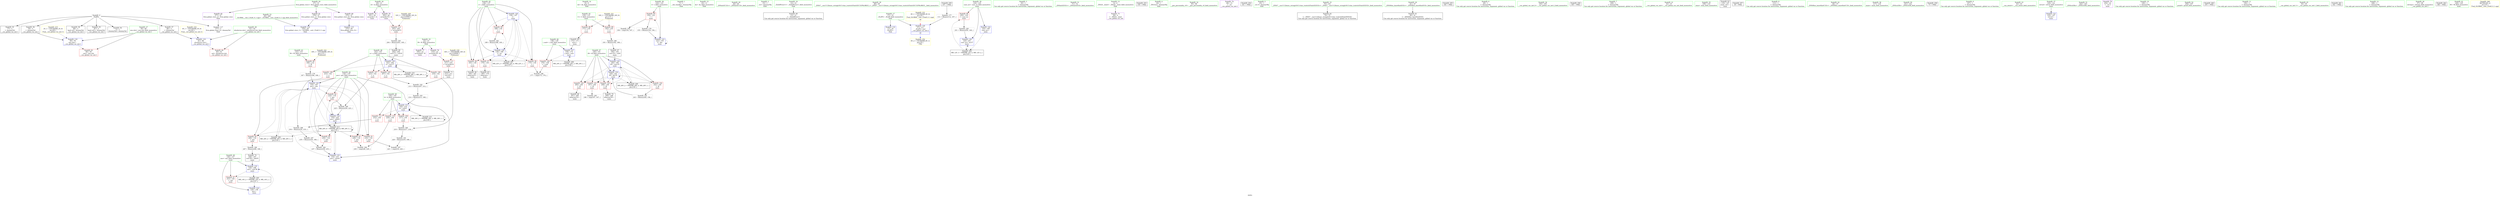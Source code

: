 digraph "SVFG" {
	label="SVFG";

	Node0x565483fb8060 [shape=record,color=grey,label="{NodeID: 0\nNullPtr}"];
	Node0x565483fb8060 -> Node0x565483fd29d0[style=solid];
	Node0x565483fb8060 -> Node0x565483fd2ad0[style=solid];
	Node0x565483fb8060 -> Node0x565483fd2ba0[style=solid];
	Node0x565483fb8060 -> Node0x565483fd2c70[style=solid];
	Node0x565483fb8060 -> Node0x565483fd2d40[style=solid];
	Node0x565483fb8060 -> Node0x565483fd2e10[style=solid];
	Node0x565483fb8060 -> Node0x565483fd6ef0[style=solid];
	Node0x565483fda1d0 [shape=record,color=grey,label="{NodeID: 180\n247 = Binary(246, 168, )\n}"];
	Node0x565483fda1d0 -> Node0x565483fd3930[style=solid];
	Node0x565483fd14e0 [shape=record,color=red,label="{NodeID: 97\n179\<--136\n\<--i\nmain\n}"];
	Node0x565483fd14e0 -> Node0x565483fd3380[style=solid];
	Node0x565483fc5e10 [shape=record,color=green,label="{NodeID: 14\n8\<--9\ndx\<--dx_field_insensitive\nGlob }"];
	Node0x565483fd5100 [shape=record,color=grey,label="{NodeID: 194\n158 = cmp(154, 147, )\n}"];
	Node0x565483fd2040 [shape=record,color=red,label="{NodeID: 111\n232\<--144\n\<--b\nmain\n}"];
	Node0x565483fd2040 -> Node0x565483fdadd0[style=solid];
	Node0x565483fd0250 [shape=record,color=green,label="{NodeID: 28\n61\<--62\nehselector.slot\<--ehselector.slot_field_insensitive\n__cxx_global_var_init.1\n}"];
	Node0x565483fd0250 -> Node0x565483fd4380[style=solid];
	Node0x565483fd0250 -> Node0x565483fd70c0[style=solid];
	Node0x565483fe5760 [shape=record,color=black,label="{NodeID: 208\nMR_24V_2 = PHI(MR_24V_3, MR_24V_1, )\npts\{139 \}\n}"];
	Node0x565483fe5760 -> Node0x565483fd7740[style=dashed];
	Node0x565483fd75a0 [shape=record,color=blue,label="{NodeID: 125\n134\<--167\npos\<--sub\nmain\n}"];
	Node0x565483fd75a0 -> Node0x565483fd4930[style=dashed];
	Node0x565483fd75a0 -> Node0x565483fd4a00[style=dashed];
	Node0x565483fd75a0 -> Node0x565483fd4ad0[style=dashed];
	Node0x565483fd75a0 -> Node0x565483fd4ba0[style=dashed];
	Node0x565483fd75a0 -> Node0x565483fd4c70[style=dashed];
	Node0x565483fd75a0 -> Node0x565483fd7b50[style=dashed];
	Node0x565483fd75a0 -> Node0x565483fd7c20[style=dashed];
	Node0x565483fd75a0 -> Node0x565483fe4d60[style=dashed];
	Node0x565483fd75a0 -> Node0x565483fe7060[style=dashed];
	Node0x565483fd0f30 [shape=record,color=green,label="{NodeID: 42\n130\<--131\nC\<--C_field_insensitive\nmain\n}"];
	Node0x565483fd0f30 -> Node0x565483fd46c0[style=solid];
	Node0x565483fd0f30 -> Node0x565483fd4790[style=solid];
	Node0x565483fe8af0 [shape=record,color=yellow,style=double,label="{NodeID: 222\n18V_1 = ENCHI(MR_18V_0)\npts\{133 \}\nFun[main]}"];
	Node0x565483fe8af0 -> Node0x565483fd4860[style=dashed];
	Node0x565483fd2ba0 [shape=record,color=black,label="{NodeID: 56\n78\<--3\n\<--dummyVal\n__cxx_global_var_init.1\n}"];
	Node0x565483fd2ba0 -> Node0x565483fd6ff0[style=solid];
	Node0x565483fd3790 [shape=record,color=black,label="{NodeID: 70\n209\<--208\nidxprom18\<--\nmain\n}"];
	Node0x565483fd4380 [shape=record,color=red,label="{NodeID: 84\n85\<--61\nsel\<--ehselector.slot\n__cxx_global_var_init.1\n}"];
	Node0x565483fc6080 [shape=record,color=green,label="{NodeID: 1\n7\<--1\n__dso_handle\<--dummyObj\nGlob }"];
	Node0x565483fda350 [shape=record,color=grey,label="{NodeID: 181\n243 = Binary(242, 156, )\n}"];
	Node0x565483fda350 -> Node0x565483fd7cf0[style=solid];
	Node0x565483fd15b0 [shape=record,color=red,label="{NodeID: 98\n183\<--136\n\<--i\nmain\n}"];
	Node0x565483fd15b0 -> Node0x565483fd3450[style=solid];
	Node0x565483fcf8b0 [shape=record,color=green,label="{NodeID: 15\n10\<--11\ndy\<--dy_field_insensitive\nGlob }"];
	Node0x565483fd5280 [shape=record,color=grey,label="{NodeID: 195\n198 = cmp(197, 147, )\n}"];
	Node0x565483fd2110 [shape=record,color=red,label="{NodeID: 112\n203\<--202\n\<--arrayidx15\nmain\n}"];
	Node0x565483fd2110 -> Node0x565483fda650[style=solid];
	Node0x565483fd0320 [shape=record,color=green,label="{NodeID: 29\n64\<--65\n_ZNSaIcEC1Ev\<--_ZNSaIcEC1Ev_field_insensitive\n}"];
	Node0x565483fe5c60 [shape=record,color=black,label="{NodeID: 209\nMR_26V_2 = PHI(MR_26V_4, MR_26V_1, )\npts\{141 \}\n}"];
	Node0x565483fe5c60 -> Node0x565483fd78e0[style=dashed];
	Node0x565483fd7670 [shape=record,color=blue,label="{NodeID: 126\n136\<--147\ni\<--\nmain\n}"];
	Node0x565483fd7670 -> Node0x565483fd1410[style=dashed];
	Node0x565483fd7670 -> Node0x565483fd14e0[style=dashed];
	Node0x565483fd7670 -> Node0x565483fd15b0[style=dashed];
	Node0x565483fd7670 -> Node0x565483fd1680[style=dashed];
	Node0x565483fd7670 -> Node0x565483fd7810[style=dashed];
	Node0x565483fd7670 -> Node0x565483fe5260[style=dashed];
	Node0x565483fd1000 [shape=record,color=green,label="{NodeID: 43\n132\<--133\nW\<--W_field_insensitive\nmain\n}"];
	Node0x565483fd1000 -> Node0x565483fd4860[style=solid];
	Node0x565483fd2c70 [shape=record,color=black,label="{NodeID: 57\n80\<--3\n\<--dummyVal\n__cxx_global_var_init.1\n}"];
	Node0x565483fd2c70 -> Node0x565483fd70c0[style=solid];
	Node0x565483fd3860 [shape=record,color=black,label="{NodeID: 71\n212\<--211\nconv20\<--\nmain\n}"];
	Node0x565483fd3860 -> Node0x565483fd4e00[style=solid];
	Node0x565483fd4450 [shape=record,color=red,label="{NodeID: 85\n154\<--122\n\<--t\nmain\n}"];
	Node0x565483fd4450 -> Node0x565483fd9ed0[style=solid];
	Node0x565483fd4450 -> Node0x565483fd5100[style=solid];
	Node0x565483fc58e0 [shape=record,color=green,label="{NodeID: 2\n15\<--1\n.str\<--dummyObj\nGlob }"];
	Node0x565483fda4d0 [shape=record,color=grey,label="{NodeID: 182\n189 = Binary(188, 149, )\n}"];
	Node0x565483fda4d0 -> Node0x565483fd7810[style=solid];
	Node0x565483fd1680 [shape=record,color=red,label="{NodeID: 99\n188\<--136\n\<--i\nmain\n}"];
	Node0x565483fd1680 -> Node0x565483fda4d0[style=solid];
	Node0x565483fcf940 [shape=record,color=green,label="{NodeID: 16\n12\<--14\n_Z2dsB5cxx11\<--_Z2dsB5cxx11_field_insensitive\nGlob }"];
	Node0x565483fcf940 -> Node0x565483fd2ee0[style=solid];
	Node0x565483fd5400 [shape=record,color=grey,label="{NodeID: 196\n230 = cmp(228, 229, )\n}"];
	Node0x565483fd21e0 [shape=record,color=red,label="{NodeID: 113\n211\<--210\n\<--arrayidx19\nmain\n}"];
	Node0x565483fd21e0 -> Node0x565483fd3860[style=solid];
	Node0x565483fd0420 [shape=record,color=green,label="{NodeID: 30\n68\<--69\n_ZNSt7__cxx1112basic_stringIcSt11char_traitsIcESaIcEEC1EPKcRKS3_\<--_ZNSt7__cxx1112basic_stringIcSt11char_traitsIcESaIcEEC1EPKcRKS3__field_insensitive\n}"];
	Node0x565483fe6160 [shape=record,color=black,label="{NodeID: 210\nMR_28V_2 = PHI(MR_28V_3, MR_28V_1, )\npts\{143 \}\n}"];
	Node0x565483fe6160 -> Node0x565483fd79b0[style=dashed];
	Node0x565483fe6160 -> Node0x565483fe6160[style=dashed];
	Node0x565483fd7740 [shape=record,color=blue,label="{NodeID: 127\n138\<--172\ni_end\<--conv\nmain\n}"];
	Node0x565483fd7740 -> Node0x565483fd1750[style=dashed];
	Node0x565483fd7740 -> Node0x565483fe5760[style=dashed];
	Node0x565483fd10d0 [shape=record,color=green,label="{NodeID: 44\n134\<--135\npos\<--pos_field_insensitive\nmain\n}"];
	Node0x565483fd10d0 -> Node0x565483fd4930[style=solid];
	Node0x565483fd10d0 -> Node0x565483fd4a00[style=solid];
	Node0x565483fd10d0 -> Node0x565483fd4ad0[style=solid];
	Node0x565483fd10d0 -> Node0x565483fd4ba0[style=solid];
	Node0x565483fd10d0 -> Node0x565483fd4c70[style=solid];
	Node0x565483fd10d0 -> Node0x565483fd75a0[style=solid];
	Node0x565483fd10d0 -> Node0x565483fd7b50[style=solid];
	Node0x565483fd10d0 -> Node0x565483fd7c20[style=solid];
	Node0x565483fd2d40 [shape=record,color=black,label="{NodeID: 58\n86\<--3\nlpad.val\<--dummyVal\n__cxx_global_var_init.1\n}"];
	Node0x565483fd3930 [shape=record,color=black,label="{NodeID: 72\n248\<--247\nconv36\<--add35\nmain\n}"];
	Node0x565483fd3930 -> Node0x565483fd7dc0[style=solid];
	Node0x565483feb8f0 [shape=record,color=yellow,style=double,label="{NodeID: 252\n6V_2 = CSCHI(MR_6V_1)\npts\{19 \}\nCS[]}"];
	Node0x565483fd4520 [shape=record,color=red,label="{NodeID: 86\n250\<--124\n\<--case_no\nmain\n}"];
	Node0x565483fd4520 -> Node0x565483fda950[style=solid];
	Node0x565483fc6c70 [shape=record,color=green,label="{NodeID: 3\n18\<--1\n\<--dummyObj\nCan only get source location for instruction, argument, global var or function.}"];
	Node0x565483fda650 [shape=record,color=grey,label="{NodeID: 183\n204 = Binary(203, 149, )\n}"];
	Node0x565483fda650 -> Node0x565483fd36c0[style=solid];
	Node0x565483fd1750 [shape=record,color=red,label="{NodeID: 100\n176\<--138\n\<--i_end\nmain\n}"];
	Node0x565483fd1750 -> Node0x565483fd5700[style=solid];
	Node0x565483fcf9d0 [shape=record,color=green,label="{NodeID: 17\n17\<--19\n_ZL2PI\<--_ZL2PI_field_insensitive\nGlob }"];
	Node0x565483fcf9d0 -> Node0x565483fd22b0[style=solid];
	Node0x565483fcf9d0 -> Node0x565483fd7190[style=solid];
	Node0x565483fd5580 [shape=record,color=grey,label="{NodeID: 197\n221 = cmp(216, 220, )\n}"];
	Node0x565483fd22b0 [shape=record,color=blue,label="{NodeID: 114\n17\<--18\n_ZL2PI\<--\nGlob }"];
	Node0x565483fd0520 [shape=record,color=green,label="{NodeID: 31\n71\<--72\n_ZNSaIcED1Ev\<--_ZNSaIcED1Ev_field_insensitive\n}"];
	Node0x565483fe6660 [shape=record,color=black,label="{NodeID: 211\nMR_30V_2 = PHI(MR_30V_3, MR_30V_1, )\npts\{145 \}\n}"];
	Node0x565483fe6660 -> Node0x565483fd7a80[style=dashed];
	Node0x565483fe6660 -> Node0x565483fe6660[style=dashed];
	Node0x565483fd7810 [shape=record,color=blue,label="{NodeID: 128\n136\<--189\ni\<--inc\nmain\n}"];
	Node0x565483fd7810 -> Node0x565483fd1410[style=dashed];
	Node0x565483fd7810 -> Node0x565483fd14e0[style=dashed];
	Node0x565483fd7810 -> Node0x565483fd15b0[style=dashed];
	Node0x565483fd7810 -> Node0x565483fd1680[style=dashed];
	Node0x565483fd7810 -> Node0x565483fd7810[style=dashed];
	Node0x565483fd7810 -> Node0x565483fe5260[style=dashed];
	Node0x565483fd11a0 [shape=record,color=green,label="{NodeID: 45\n136\<--137\ni\<--i_field_insensitive\nmain\n}"];
	Node0x565483fd11a0 -> Node0x565483fd1410[style=solid];
	Node0x565483fd11a0 -> Node0x565483fd14e0[style=solid];
	Node0x565483fd11a0 -> Node0x565483fd15b0[style=solid];
	Node0x565483fd11a0 -> Node0x565483fd1680[style=solid];
	Node0x565483fd11a0 -> Node0x565483fd7670[style=solid];
	Node0x565483fd11a0 -> Node0x565483fd7810[style=solid];
	Node0x565483fd2e10 [shape=record,color=black,label="{NodeID: 59\n87\<--3\nlpad.val1\<--dummyVal\n__cxx_global_var_init.1\n}"];
	Node0x565483fd3a00 [shape=record,color=purple,label="{NodeID: 73\n38\<--4\n\<--_ZStL8__ioinit\n__cxx_global_var_init\n}"];
	Node0x565483d6fc40 [shape=record,color=black,label="{NodeID: 253\n150 = PHI()\n}"];
	Node0x565483fd45f0 [shape=record,color=red,label="{NodeID: 87\n253\<--126\n\<--ans\nmain\n}"];
	Node0x565483fb8150 [shape=record,color=green,label="{NodeID: 4\n24\<--1\n_ZSt3cin\<--dummyObj\nGlob }"];
	Node0x565483fda7d0 [shape=record,color=grey,label="{NodeID: 184\n237 = Binary(236, 235, )\n}"];
	Node0x565483fda7d0 -> Node0x565483fd7c20[style=solid];
	Node0x565483fd1820 [shape=record,color=red,label="{NodeID: 101\n197\<--140\n\<--i8\nmain\n}"];
	Node0x565483fd1820 -> Node0x565483fd5280[style=solid];
	Node0x565483fcfa60 [shape=record,color=green,label="{NodeID: 18\n20\<--21\nA\<--A_field_insensitive\nGlob }"];
	Node0x565483fcfa60 -> Node0x565483fd3ba0[style=solid];
	Node0x565483fcfa60 -> Node0x565483fd3c70[style=solid];
	Node0x565483fd5700 [shape=record,color=grey,label="{NodeID: 198\n177 = cmp(175, 176, )\n}"];
	Node0x565483fd6d60 [shape=record,color=blue,label="{NodeID: 115\n275\<--28\nllvm.global_ctors_0\<--\nGlob }"];
	Node0x565483fd0620 [shape=record,color=green,label="{NodeID: 32\n95\<--96\n__gxx_personality_v0\<--__gxx_personality_v0_field_insensitive\n}"];
	Node0x565483fd78e0 [shape=record,color=blue,label="{NodeID: 129\n140\<--194\ni8\<--conv10\nmain\n}"];
	Node0x565483fd78e0 -> Node0x565483fd1820[style=dashed];
	Node0x565483fd78e0 -> Node0x565483fd18f0[style=dashed];
	Node0x565483fd78e0 -> Node0x565483fd19c0[style=dashed];
	Node0x565483fd78e0 -> Node0x565483fd1a90[style=dashed];
	Node0x565483fd78e0 -> Node0x565483fd7cf0[style=dashed];
	Node0x565483fd78e0 -> Node0x565483fe5c60[style=dashed];
	Node0x565483fd1270 [shape=record,color=green,label="{NodeID: 46\n138\<--139\ni_end\<--i_end_field_insensitive\nmain\n}"];
	Node0x565483fd1270 -> Node0x565483fd1750[style=solid];
	Node0x565483fd1270 -> Node0x565483fd7740[style=solid];
	Node0x565483fd2ee0 [shape=record,color=black,label="{NodeID: 60\n13\<--12\n\<--_Z2dsB5cxx11\nCan only get source location for instruction, argument, global var or function.}"];
	Node0x565483fd3ad0 [shape=record,color=purple,label="{NodeID: 74\n66\<--15\n\<--.str\n__cxx_global_var_init.1\n}"];
	Node0x565483ff4680 [shape=record,color=black,label="{NodeID: 254\n161 = PHI()\n}"];
	Node0x565483fd46c0 [shape=record,color=red,label="{NodeID: 88\n171\<--130\n\<--C\nmain\n}"];
	Node0x565483fd46c0 -> Node0x565483fd32b0[style=solid];
	Node0x565483fc5730 [shape=record,color=green,label="{NodeID: 5\n25\<--1\n.str.3\<--dummyObj\nGlob }"];
	Node0x565483fda950 [shape=record,color=grey,label="{NodeID: 185\n251 = Binary(250, 149, )\n}"];
	Node0x565483fda950 -> Node0x565483fd7e90[style=solid];
	Node0x565483fd18f0 [shape=record,color=red,label="{NodeID: 102\n200\<--140\n\<--i8\nmain\n}"];
	Node0x565483fd18f0 -> Node0x565483fd35f0[style=solid];
	Node0x565483fcfaf0 [shape=record,color=green,label="{NodeID: 19\n22\<--23\nB\<--B_field_insensitive\nGlob }"];
	Node0x565483fcfaf0 -> Node0x565483fd3d40[style=solid];
	Node0x565483fcfaf0 -> Node0x565483fd3e10[style=solid];
	Node0x565483fd6df0 [shape=record,color=blue,label="{NodeID: 116\n276\<--29\nllvm.global_ctors_1\<--_GLOBAL__sub_I_EmK_0_1.cpp\nGlob }"];
	Node0x565483fd0720 [shape=record,color=green,label="{NodeID: 33\n75\<--101\n_ZNSt7__cxx1112basic_stringIcSt11char_traitsIcESaIcEED1Ev\<--_ZNSt7__cxx1112basic_stringIcSt11char_traitsIcESaIcEED1Ev_field_insensitive\n}"];
	Node0x565483fd0720 -> Node0x565483fd30e0[style=solid];
	Node0x565483fe7060 [shape=record,color=black,label="{NodeID: 213\nMR_20V_6 = PHI(MR_20V_8, MR_20V_5, )\npts\{135 \}\n}"];
	Node0x565483fe7060 -> Node0x565483fd4930[style=dashed];
	Node0x565483fe7060 -> Node0x565483fd4a00[style=dashed];
	Node0x565483fe7060 -> Node0x565483fd4ad0[style=dashed];
	Node0x565483fe7060 -> Node0x565483fd4ba0[style=dashed];
	Node0x565483fe7060 -> Node0x565483fd4c70[style=dashed];
	Node0x565483fe7060 -> Node0x565483fd7b50[style=dashed];
	Node0x565483fe7060 -> Node0x565483fd7c20[style=dashed];
	Node0x565483fe7060 -> Node0x565483fe4d60[style=dashed];
	Node0x565483fe7060 -> Node0x565483fe7060[style=dashed];
	Node0x565483fd79b0 [shape=record,color=blue,label="{NodeID: 130\n142\<--205\na\<--conv17\nmain\n}"];
	Node0x565483fd79b0 -> Node0x565483fd1b60[style=dashed];
	Node0x565483fd79b0 -> Node0x565483fd1c30[style=dashed];
	Node0x565483fd79b0 -> Node0x565483fd1d00[style=dashed];
	Node0x565483fd79b0 -> Node0x565483fd1dd0[style=dashed];
	Node0x565483fd79b0 -> Node0x565483fd79b0[style=dashed];
	Node0x565483fd79b0 -> Node0x565483fe6160[style=dashed];
	Node0x565483fd1340 [shape=record,color=green,label="{NodeID: 47\n140\<--141\ni8\<--i8_field_insensitive\nmain\n}"];
	Node0x565483fd1340 -> Node0x565483fd1820[style=solid];
	Node0x565483fd1340 -> Node0x565483fd18f0[style=solid];
	Node0x565483fd1340 -> Node0x565483fd19c0[style=solid];
	Node0x565483fd1340 -> Node0x565483fd1a90[style=solid];
	Node0x565483fd1340 -> Node0x565483fd78e0[style=solid];
	Node0x565483fd1340 -> Node0x565483fd7cf0[style=solid];
	Node0x565483fd2fe0 [shape=record,color=black,label="{NodeID: 61\n40\<--41\n\<--_ZNSt8ios_base4InitD1Ev\nCan only get source location for instruction, argument, global var or function.}"];
	Node0x565483fd3ba0 [shape=record,color=purple,label="{NodeID: 75\n181\<--20\narrayidx\<--A\nmain\n}"];
	Node0x565483ff47e0 [shape=record,color=black,label="{NodeID: 255\n164 = PHI()\n}"];
	Node0x565483fd4790 [shape=record,color=red,label="{NodeID: 89\n192\<--130\n\<--C\nmain\n}"];
	Node0x565483fd4790 -> Node0x565483fdaad0[style=solid];
	Node0x565483fc57c0 [shape=record,color=green,label="{NodeID: 6\n28\<--1\n\<--dummyObj\nCan only get source location for instruction, argument, global var or function.}"];
	Node0x565483fdaad0 [shape=record,color=grey,label="{NodeID: 186\n193 = Binary(192, 168, )\n}"];
	Node0x565483fdaad0 -> Node0x565483fd3520[style=solid];
	Node0x565483fd19c0 [shape=record,color=red,label="{NodeID: 103\n208\<--140\n\<--i8\nmain\n}"];
	Node0x565483fd19c0 -> Node0x565483fd3790[style=solid];
	Node0x565483fcfb80 [shape=record,color=green,label="{NodeID: 20\n27\<--31\nllvm.global_ctors\<--llvm.global_ctors_field_insensitive\nGlob }"];
	Node0x565483fcfb80 -> Node0x565483fd3fb0[style=solid];
	Node0x565483fcfb80 -> Node0x565483fd40b0[style=solid];
	Node0x565483fcfb80 -> Node0x565483fd41b0[style=solid];
	Node0x565483fd6ef0 [shape=record,color=blue, style = dotted,label="{NodeID: 117\n277\<--3\nllvm.global_ctors_2\<--dummyVal\nGlob }"];
	Node0x565483fd0820 [shape=record,color=green,label="{NodeID: 34\n104\<--105\n__cxx_global_var_init.2\<--__cxx_global_var_init.2_field_insensitive\n}"];
	Node0x565483fd7a80 [shape=record,color=blue,label="{NodeID: 131\n144\<--214\nb\<--sub21\nmain\n}"];
	Node0x565483fd7a80 -> Node0x565483fd1ea0[style=dashed];
	Node0x565483fd7a80 -> Node0x565483fd1f70[style=dashed];
	Node0x565483fd7a80 -> Node0x565483fd2040[style=dashed];
	Node0x565483fd7a80 -> Node0x565483fd7a80[style=dashed];
	Node0x565483fd7a80 -> Node0x565483fe6660[style=dashed];
	Node0x565483fd2430 [shape=record,color=green,label="{NodeID: 48\n142\<--143\na\<--a_field_insensitive\nmain\n}"];
	Node0x565483fd2430 -> Node0x565483fd1b60[style=solid];
	Node0x565483fd2430 -> Node0x565483fd1c30[style=solid];
	Node0x565483fd2430 -> Node0x565483fd1d00[style=solid];
	Node0x565483fd2430 -> Node0x565483fd1dd0[style=solid];
	Node0x565483fd2430 -> Node0x565483fd79b0[style=solid];
	Node0x565483fd30e0 [shape=record,color=black,label="{NodeID: 62\n74\<--75\n\<--_ZNSt7__cxx1112basic_stringIcSt11char_traitsIcESaIcEED1Ev\nCan only get source location for instruction, argument, global var or function.}"];
	Node0x565483fd3c70 [shape=record,color=purple,label="{NodeID: 76\n202\<--20\narrayidx15\<--A\nmain\n}"];
	Node0x565483fd3c70 -> Node0x565483fd2110[style=solid];
	Node0x565483ff48e0 [shape=record,color=black,label="{NodeID: 256\n165 = PHI()\n}"];
	Node0x565483fd4860 [shape=record,color=red,label="{NodeID: 90\n166\<--132\n\<--W\nmain\n}"];
	Node0x565483fd4860 -> Node0x565483fda050[style=solid];
	Node0x565483fceec0 [shape=record,color=green,label="{NodeID: 7\n108\<--1\n\<--dummyObj\nCan only get source location for instruction, argument, global var or function.}"];
	Node0x565483fdac50 [shape=record,color=grey,label="{NodeID: 187\n235 = Binary(234, 168, )\n}"];
	Node0x565483fdac50 -> Node0x565483fda7d0[style=solid];
	Node0x565483fd1a90 [shape=record,color=red,label="{NodeID: 104\n242\<--140\n\<--i8\nmain\n}"];
	Node0x565483fd1a90 -> Node0x565483fda350[style=solid];
	Node0x565483fcfc10 [shape=record,color=green,label="{NodeID: 21\n32\<--33\n__cxx_global_var_init\<--__cxx_global_var_init_field_insensitive\n}"];
	Node0x565483fd6ff0 [shape=record,color=blue,label="{NodeID: 118\n59\<--78\nexn.slot\<--\n__cxx_global_var_init.1\n}"];
	Node0x565483fd6ff0 -> Node0x565483fd42b0[style=dashed];
	Node0x565483fd0920 [shape=record,color=green,label="{NodeID: 35\n109\<--110\natan\<--atan_field_insensitive\n}"];
	Node0x565483fe7a60 [shape=record,color=yellow,style=double,label="{NodeID: 215\n2V_1 = ENCHI(MR_2V_0)\npts\{60 \}\nFun[__cxx_global_var_init.1]}"];
	Node0x565483fe7a60 -> Node0x565483fd6ff0[style=dashed];
	Node0x565483fd7b50 [shape=record,color=blue,label="{NodeID: 132\n134\<--225\npos\<--add25\nmain\n}"];
	Node0x565483fd7b50 -> Node0x565483fe7060[style=dashed];
	Node0x565483fd2500 [shape=record,color=green,label="{NodeID: 49\n144\<--145\nb\<--b_field_insensitive\nmain\n}"];
	Node0x565483fd2500 -> Node0x565483fd1ea0[style=solid];
	Node0x565483fd2500 -> Node0x565483fd1f70[style=solid];
	Node0x565483fd2500 -> Node0x565483fd2040[style=solid];
	Node0x565483fd2500 -> Node0x565483fd7a80[style=solid];
	Node0x565483fe9920 [shape=record,color=yellow,style=double,label="{NodeID: 229\n32V_1 = ENCHI(MR_32V_0)\npts\{210000 \}\nFun[main]}"];
	Node0x565483fe9920 -> Node0x565483fd2110[style=dashed];
	Node0x565483fd31e0 [shape=record,color=black,label="{NodeID: 63\n119\<--147\nmain_ret\<--\nmain\n}"];
	Node0x565483fd3d40 [shape=record,color=purple,label="{NodeID: 77\n185\<--22\narrayidx6\<--B\nmain\n}"];
	Node0x565483ff49b0 [shape=record,color=black,label="{NodeID: 257\n39 = PHI()\n}"];
	Node0x565483fd4930 [shape=record,color=red,label="{NodeID: 91\n216\<--134\n\<--pos\nmain\n}"];
	Node0x565483fd4930 -> Node0x565483fd5580[style=solid];
	Node0x565483fcef50 [shape=record,color=green,label="{NodeID: 8\n112\<--1\n\<--dummyObj\nCan only get source location for instruction, argument, global var or function.}"];
	Node0x565483fdadd0 [shape=record,color=grey,label="{NodeID: 188\n234 = Binary(232, 233, )\n}"];
	Node0x565483fdadd0 -> Node0x565483fdac50[style=solid];
	Node0x565483fd1b60 [shape=record,color=red,label="{NodeID: 105\n207\<--142\n\<--a\nmain\n}"];
	Node0x565483fd1b60 -> Node0x565483fd4e00[style=solid];
	Node0x565483fcfce0 [shape=record,color=green,label="{NodeID: 22\n36\<--37\n_ZNSt8ios_base4InitC1Ev\<--_ZNSt8ios_base4InitC1Ev_field_insensitive\n}"];
	Node0x565483fd70c0 [shape=record,color=blue,label="{NodeID: 119\n61\<--80\nehselector.slot\<--\n__cxx_global_var_init.1\n}"];
	Node0x565483fd70c0 -> Node0x565483fd4380[style=dashed];
	Node0x565483fd0a20 [shape=record,color=green,label="{NodeID: 36\n117\<--118\nmain\<--main_field_insensitive\n}"];
	Node0x565483fe8580 [shape=record,color=yellow,style=double,label="{NodeID: 216\n4V_1 = ENCHI(MR_4V_0)\npts\{62 \}\nFun[__cxx_global_var_init.1]}"];
	Node0x565483fe8580 -> Node0x565483fd70c0[style=dashed];
	Node0x565483fd7c20 [shape=record,color=blue,label="{NodeID: 133\n134\<--237\npos\<--sub30\nmain\n}"];
	Node0x565483fd7c20 -> Node0x565483fe7060[style=dashed];
	Node0x565483fd25d0 [shape=record,color=green,label="{NodeID: 50\n151\<--152\n_ZNSirsERi\<--_ZNSirsERi_field_insensitive\n}"];
	Node0x565483fe9a00 [shape=record,color=yellow,style=double,label="{NodeID: 230\n34V_1 = ENCHI(MR_34V_0)\npts\{230000 \}\nFun[main]}"];
	Node0x565483fe9a00 -> Node0x565483fd21e0[style=dashed];
	Node0x565483fd32b0 [shape=record,color=black,label="{NodeID: 64\n172\<--171\nconv\<--\nmain\n}"];
	Node0x565483fd32b0 -> Node0x565483fd7740[style=solid];
	Node0x565483fd3e10 [shape=record,color=purple,label="{NodeID: 78\n210\<--22\narrayidx19\<--B\nmain\n}"];
	Node0x565483fd3e10 -> Node0x565483fd21e0[style=solid];
	Node0x565483ff4a80 [shape=record,color=black,label="{NodeID: 258\n73 = PHI()\n}"];
	Node0x565483fd4a00 [shape=record,color=red,label="{NodeID: 92\n224\<--134\n\<--pos\nmain\n}"];
	Node0x565483fd4a00 -> Node0x565483fdaf50[style=solid];
	Node0x565483fcefe0 [shape=record,color=green,label="{NodeID: 9\n147\<--1\n\<--dummyObj\nCan only get source location for instruction, argument, global var or function.}"];
	Node0x565483fdaf50 [shape=record,color=grey,label="{NodeID: 189\n225 = Binary(224, 223, )\n}"];
	Node0x565483fdaf50 -> Node0x565483fd7b50[style=solid];
	Node0x565483fd1c30 [shape=record,color=red,label="{NodeID: 106\n218\<--142\n\<--a\nmain\n}"];
	Node0x565483fd1c30 -> Node0x565483fdb0d0[style=solid];
	Node0x565483fcfdb0 [shape=record,color=green,label="{NodeID: 23\n42\<--43\n__cxa_atexit\<--__cxa_atexit_field_insensitive\n}"];
	Node0x565483fd7190 [shape=record,color=blue,label="{NodeID: 120\n17\<--111\n_ZL2PI\<--mul\n__cxx_global_var_init.2\n|{<s0>18}}"];
	Node0x565483fd7190:s0 -> Node0x565483feb8f0[style=dashed,color=blue];
	Node0x565483fd0b20 [shape=record,color=green,label="{NodeID: 37\n120\<--121\nretval\<--retval_field_insensitive\nmain\n}"];
	Node0x565483fd0b20 -> Node0x565483fd7260[style=solid];
	Node0x565483fd7cf0 [shape=record,color=blue,label="{NodeID: 134\n140\<--243\ni8\<--dec33\nmain\n}"];
	Node0x565483fd7cf0 -> Node0x565483fd1820[style=dashed];
	Node0x565483fd7cf0 -> Node0x565483fd18f0[style=dashed];
	Node0x565483fd7cf0 -> Node0x565483fd19c0[style=dashed];
	Node0x565483fd7cf0 -> Node0x565483fd1a90[style=dashed];
	Node0x565483fd7cf0 -> Node0x565483fd7cf0[style=dashed];
	Node0x565483fd7cf0 -> Node0x565483fe5c60[style=dashed];
	Node0x565483fd26d0 [shape=record,color=green,label="{NodeID: 51\n162\<--163\n_ZNSirsERx\<--_ZNSirsERx_field_insensitive\n}"];
	Node0x565483fe9ae0 [shape=record,color=yellow,style=double,label="{NodeID: 231\n6V_1 = ENCHI(MR_6V_0)\npts\{19 \}\nFun[_GLOBAL__sub_I_EmK_0_1.cpp]|{<s0>18}}"];
	Node0x565483fe9ae0:s0 -> Node0x565483fd7190[style=dashed,color=red];
	Node0x565483fd3380 [shape=record,color=black,label="{NodeID: 65\n180\<--179\nidxprom\<--\nmain\n}"];
	Node0x565483fd3ee0 [shape=record,color=purple,label="{NodeID: 79\n254\<--25\n\<--.str.3\nmain\n}"];
	Node0x565483ff4b80 [shape=record,color=black,label="{NodeID: 259\n107 = PHI()\n}"];
	Node0x565483ff4b80 -> Node0x565483fd9d50[style=solid];
	Node0x565483fd4ad0 [shape=record,color=red,label="{NodeID: 93\n228\<--134\n\<--pos\nmain\n}"];
	Node0x565483fd4ad0 -> Node0x565483fd5400[style=solid];
	Node0x565483fcf070 [shape=record,color=green,label="{NodeID: 10\n149\<--1\n\<--dummyObj\nCan only get source location for instruction, argument, global var or function.}"];
	Node0x565483fdb0d0 [shape=record,color=grey,label="{NodeID: 190\n219 = Binary(217, 218, )\n}"];
	Node0x565483fdb0d0 -> Node0x565483fdb250[style=solid];
	Node0x565483fd1d00 [shape=record,color=red,label="{NodeID: 107\n223\<--142\n\<--a\nmain\n}"];
	Node0x565483fd1d00 -> Node0x565483fdaf50[style=solid];
	Node0x565483fcfeb0 [shape=record,color=green,label="{NodeID: 24\n41\<--47\n_ZNSt8ios_base4InitD1Ev\<--_ZNSt8ios_base4InitD1Ev_field_insensitive\n}"];
	Node0x565483fcfeb0 -> Node0x565483fd2fe0[style=solid];
	Node0x565483fe4360 [shape=record,color=black,label="{NodeID: 204\nMR_12V_3 = PHI(MR_12V_4, MR_12V_2, )\npts\{125 \}\n}"];
	Node0x565483fe4360 -> Node0x565483fd4520[style=dashed];
	Node0x565483fe4360 -> Node0x565483fd7e90[style=dashed];
	Node0x565483fd7260 [shape=record,color=blue,label="{NodeID: 121\n120\<--147\nretval\<--\nmain\n}"];
	Node0x565483fd0bf0 [shape=record,color=green,label="{NodeID: 38\n122\<--123\nt\<--t_field_insensitive\nmain\n}"];
	Node0x565483fd0bf0 -> Node0x565483fd4450[style=solid];
	Node0x565483fd0bf0 -> Node0x565483fd7400[style=solid];
	Node0x565483fd7dc0 [shape=record,color=blue,label="{NodeID: 135\n126\<--248\nans\<--conv36\nmain\n}"];
	Node0x565483fd7dc0 -> Node0x565483fd45f0[style=dashed];
	Node0x565483fd7dc0 -> Node0x565483fe4860[style=dashed];
	Node0x565483fd27d0 [shape=record,color=green,label="{NodeID: 52\n256\<--257\nprintf\<--printf_field_insensitive\n}"];
	Node0x565483fd3450 [shape=record,color=black,label="{NodeID: 66\n184\<--183\nidxprom5\<--\nmain\n}"];
	Node0x565483fd3fb0 [shape=record,color=purple,label="{NodeID: 80\n275\<--27\nllvm.global_ctors_0\<--llvm.global_ctors\nGlob }"];
	Node0x565483fd3fb0 -> Node0x565483fd6d60[style=solid];
	Node0x565483ff4ce0 [shape=record,color=black,label="{NodeID: 260\n255 = PHI()\n}"];
	Node0x565483fd9d50 [shape=record,color=grey,label="{NodeID: 177\n111 = Binary(112, 107, )\n}"];
	Node0x565483fd9d50 -> Node0x565483fd7190[style=solid];
	Node0x565483fd4ba0 [shape=record,color=red,label="{NodeID: 94\n236\<--134\n\<--pos\nmain\n}"];
	Node0x565483fd4ba0 -> Node0x565483fda7d0[style=solid];
	Node0x565483fc5be0 [shape=record,color=green,label="{NodeID: 11\n156\<--1\n\<--dummyObj\nCan only get source location for instruction, argument, global var or function.}"];
	Node0x565483fdb250 [shape=record,color=grey,label="{NodeID: 191\n220 = Binary(219, 168, )\n}"];
	Node0x565483fdb250 -> Node0x565483fd5580[style=solid];
	Node0x565483fd1dd0 [shape=record,color=red,label="{NodeID: 108\n233\<--142\n\<--a\nmain\n}"];
	Node0x565483fd1dd0 -> Node0x565483fdadd0[style=solid];
	Node0x565483fcffb0 [shape=record,color=green,label="{NodeID: 25\n54\<--55\n__cxx_global_var_init.1\<--__cxx_global_var_init.1_field_insensitive\n}"];
	Node0x565483fe4860 [shape=record,color=black,label="{NodeID: 205\nMR_14V_2 = PHI(MR_14V_4, MR_14V_1, )\npts\{127 \}\n}"];
	Node0x565483fe4860 -> Node0x565483fd74d0[style=dashed];
	Node0x565483fd7330 [shape=record,color=blue,label="{NodeID: 122\n124\<--149\ncase_no\<--\nmain\n}"];
	Node0x565483fd7330 -> Node0x565483fe4360[style=dashed];
	Node0x565483fd0cc0 [shape=record,color=green,label="{NodeID: 39\n124\<--125\ncase_no\<--case_no_field_insensitive\nmain\n}"];
	Node0x565483fd0cc0 -> Node0x565483fd4520[style=solid];
	Node0x565483fd0cc0 -> Node0x565483fd7330[style=solid];
	Node0x565483fd0cc0 -> Node0x565483fd7e90[style=solid];
	Node0x565483fd7e90 [shape=record,color=blue,label="{NodeID: 136\n124\<--251\ncase_no\<--inc37\nmain\n}"];
	Node0x565483fd7e90 -> Node0x565483fe4360[style=dashed];
	Node0x565483fd28d0 [shape=record,color=green,label="{NodeID: 53\n29\<--269\n_GLOBAL__sub_I_EmK_0_1.cpp\<--_GLOBAL__sub_I_EmK_0_1.cpp_field_insensitive\n}"];
	Node0x565483fd28d0 -> Node0x565483fd6df0[style=solid];
	Node0x565483fd3520 [shape=record,color=black,label="{NodeID: 67\n194\<--193\nconv10\<--sub9\nmain\n}"];
	Node0x565483fd3520 -> Node0x565483fd78e0[style=solid];
	Node0x565483fd40b0 [shape=record,color=purple,label="{NodeID: 81\n276\<--27\nllvm.global_ctors_1\<--llvm.global_ctors\nGlob }"];
	Node0x565483fd40b0 -> Node0x565483fd6df0[style=solid];
	Node0x565483ff4db0 [shape=record,color=black,label="{NodeID: 261\n182 = PHI()\n}"];
	Node0x565483fd9ed0 [shape=record,color=grey,label="{NodeID: 178\n155 = Binary(154, 156, )\n}"];
	Node0x565483fd9ed0 -> Node0x565483fd7400[style=solid];
	Node0x565483fd4c70 [shape=record,color=red,label="{NodeID: 95\n246\<--134\n\<--pos\nmain\n}"];
	Node0x565483fd4c70 -> Node0x565483fda1d0[style=solid];
	Node0x565483fc5c70 [shape=record,color=green,label="{NodeID: 12\n168\<--1\n\<--dummyObj\nCan only get source location for instruction, argument, global var or function.}"];
	Node0x565483fd4e00 [shape=record,color=grey,label="{NodeID: 192\n213 = Binary(207, 212, )\n}"];
	Node0x565483fd4e00 -> Node0x565483fd4f80[style=solid];
	Node0x565483fd1ea0 [shape=record,color=red,label="{NodeID: 109\n217\<--144\n\<--b\nmain\n}"];
	Node0x565483fd1ea0 -> Node0x565483fdb0d0[style=solid];
	Node0x565483fd00b0 [shape=record,color=green,label="{NodeID: 26\n57\<--58\nref.tmp\<--ref.tmp_field_insensitive\n__cxx_global_var_init.1\n}"];
	Node0x565483fe4d60 [shape=record,color=black,label="{NodeID: 206\nMR_20V_2 = PHI(MR_20V_4, MR_20V_1, )\npts\{135 \}\n}"];
	Node0x565483fe4d60 -> Node0x565483fd75a0[style=dashed];
	Node0x565483fd7400 [shape=record,color=blue,label="{NodeID: 123\n122\<--155\nt\<--dec\nmain\n}"];
	Node0x565483fd7400 -> Node0x565483fd4450[style=dashed];
	Node0x565483fd7400 -> Node0x565483fd7400[style=dashed];
	Node0x565483fd0d90 [shape=record,color=green,label="{NodeID: 40\n126\<--127\nans\<--ans_field_insensitive\nmain\n}"];
	Node0x565483fd0d90 -> Node0x565483fd45f0[style=solid];
	Node0x565483fd0d90 -> Node0x565483fd74d0[style=solid];
	Node0x565483fd0d90 -> Node0x565483fd7dc0[style=solid];
	Node0x565483fd29d0 [shape=record,color=black,label="{NodeID: 54\n2\<--3\ndummyVal\<--dummyVal\n}"];
	Node0x565483fd35f0 [shape=record,color=black,label="{NodeID: 68\n201\<--200\nidxprom14\<--\nmain\n}"];
	Node0x565483fd41b0 [shape=record,color=purple,label="{NodeID: 82\n277\<--27\nllvm.global_ctors_2\<--llvm.global_ctors\nGlob }"];
	Node0x565483fd41b0 -> Node0x565483fd6ef0[style=solid];
	Node0x565483ff4ee0 [shape=record,color=black,label="{NodeID: 262\n186 = PHI()\n}"];
	Node0x565483fda050 [shape=record,color=grey,label="{NodeID: 179\n167 = Binary(166, 168, )\n}"];
	Node0x565483fda050 -> Node0x565483fd75a0[style=solid];
	Node0x565483fd1410 [shape=record,color=red,label="{NodeID: 96\n175\<--136\n\<--i\nmain\n}"];
	Node0x565483fd1410 -> Node0x565483fd5700[style=solid];
	Node0x565483fc5d40 [shape=record,color=green,label="{NodeID: 13\n4\<--6\n_ZStL8__ioinit\<--_ZStL8__ioinit_field_insensitive\nGlob }"];
	Node0x565483fc5d40 -> Node0x565483fd3a00[style=solid];
	Node0x565483fd4f80 [shape=record,color=grey,label="{NodeID: 193\n214 = Binary(213, 168, )\n}"];
	Node0x565483fd4f80 -> Node0x565483fd7a80[style=solid];
	Node0x565483fd1f70 [shape=record,color=red,label="{NodeID: 110\n229\<--144\n\<--b\nmain\n}"];
	Node0x565483fd1f70 -> Node0x565483fd5400[style=solid];
	Node0x565483fd0180 [shape=record,color=green,label="{NodeID: 27\n59\<--60\nexn.slot\<--exn.slot_field_insensitive\n__cxx_global_var_init.1\n}"];
	Node0x565483fd0180 -> Node0x565483fd42b0[style=solid];
	Node0x565483fd0180 -> Node0x565483fd6ff0[style=solid];
	Node0x565483fe5260 [shape=record,color=black,label="{NodeID: 207\nMR_22V_2 = PHI(MR_22V_4, MR_22V_1, )\npts\{137 \}\n}"];
	Node0x565483fe5260 -> Node0x565483fd7670[style=dashed];
	Node0x565483fd74d0 [shape=record,color=blue,label="{NodeID: 124\n126\<--156\nans\<--\nmain\n}"];
	Node0x565483fd74d0 -> Node0x565483fd7dc0[style=dashed];
	Node0x565483fd0e60 [shape=record,color=green,label="{NodeID: 41\n128\<--129\nM\<--M_field_insensitive\nmain\n}"];
	Node0x565483fe8a10 [shape=record,color=yellow,style=double,label="{NodeID: 221\n16V_1 = ENCHI(MR_16V_0)\npts\{131 \}\nFun[main]}"];
	Node0x565483fe8a10 -> Node0x565483fd46c0[style=dashed];
	Node0x565483fe8a10 -> Node0x565483fd4790[style=dashed];
	Node0x565483fd2ad0 [shape=record,color=black,label="{NodeID: 55\n77\<--3\n\<--dummyVal\n__cxx_global_var_init.1\n}"];
	Node0x565483fd36c0 [shape=record,color=black,label="{NodeID: 69\n205\<--204\nconv17\<--sub16\nmain\n}"];
	Node0x565483fd36c0 -> Node0x565483fd79b0[style=solid];
	Node0x565483feb570 [shape=record,color=yellow,style=double,label="{NodeID: 249\nRETMU(6V_2)\npts\{19 \}\nFun[_GLOBAL__sub_I_EmK_0_1.cpp]}"];
	Node0x565483fd42b0 [shape=record,color=red,label="{NodeID: 83\n84\<--59\nexn\<--exn.slot\n__cxx_global_var_init.1\n}"];
}
